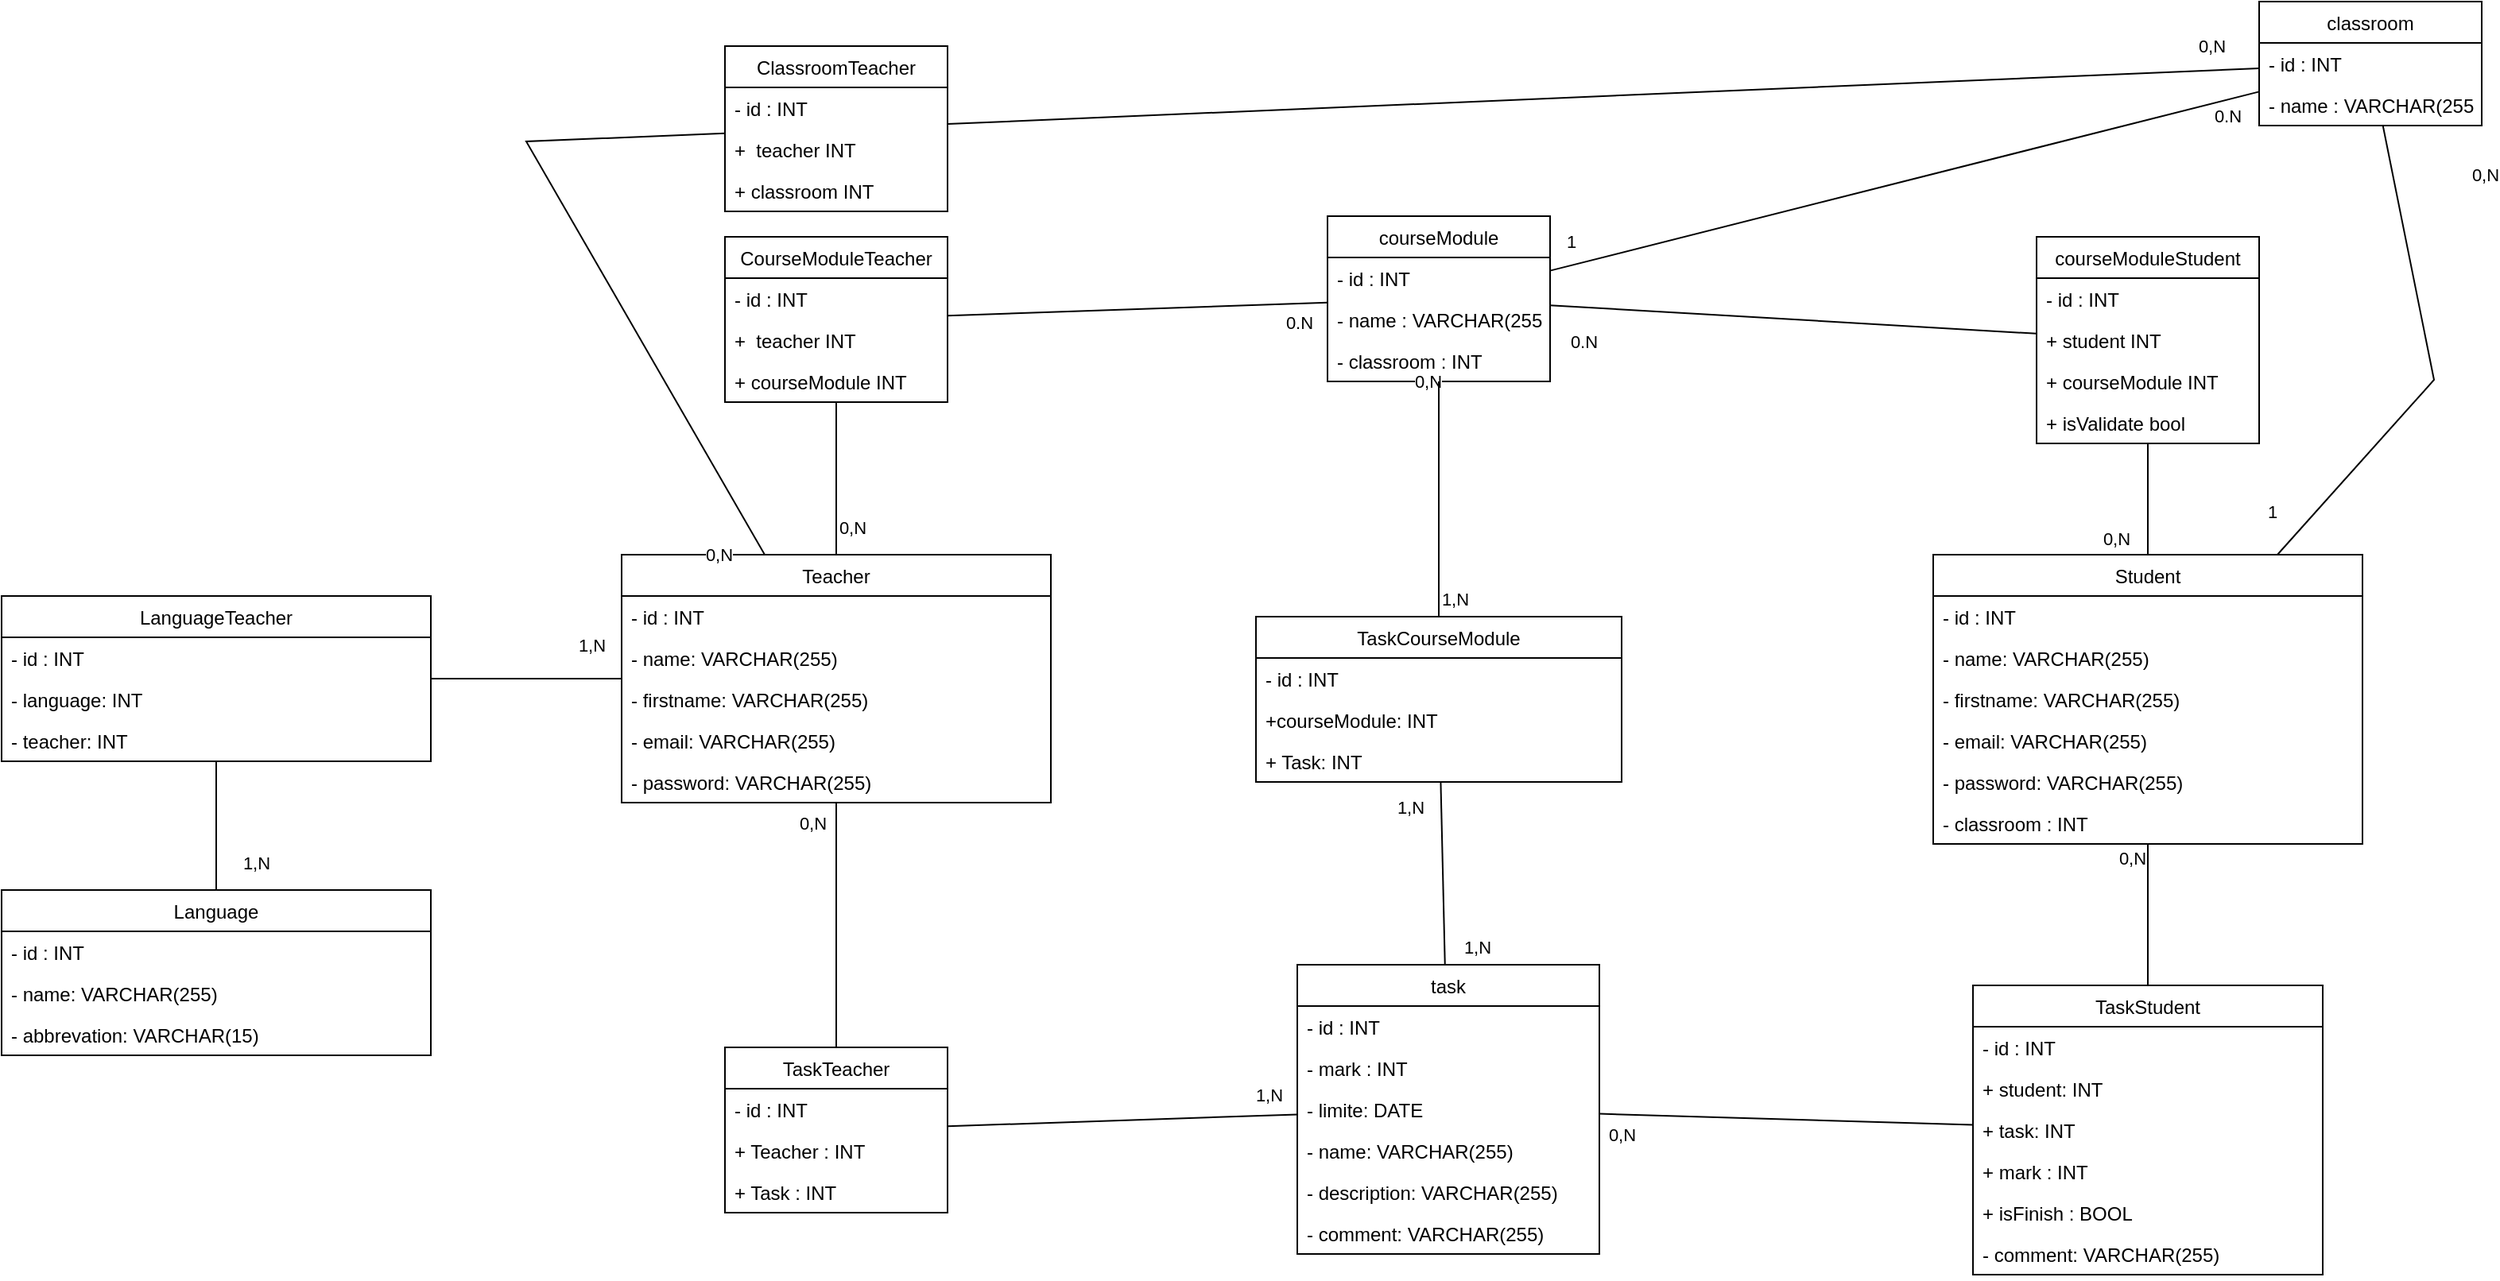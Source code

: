 <mxfile>
    <diagram name="Page-1" id="3xG2T29z0rlvSFvxgJJf">
        <mxGraphModel dx="2094" dy="1961" grid="1" gridSize="10" guides="1" tooltips="1" connect="1" arrows="1" fold="1" page="1" pageScale="1" pageWidth="827" pageHeight="1169" math="0" shadow="0">
            <root>
                <mxCell id="0"/>
                <mxCell id="1" parent="0"/>
                <mxCell id="dKtftk5tmEQ_xPAUpAuJ-1" value="Teacher" style="swimlane;fontStyle=0;childLayout=stackLayout;horizontal=1;startSize=26;fillColor=none;horizontalStack=0;resizeParent=1;resizeParentMax=0;resizeLast=0;collapsible=1;marginBottom=0;" parent="1" vertex="1">
                    <mxGeometry x="30" y="270" width="270" height="156" as="geometry"/>
                </mxCell>
                <mxCell id="dKtftk5tmEQ_xPAUpAuJ-4" value="- id : INT" style="text;strokeColor=none;fillColor=none;align=left;verticalAlign=top;spacingLeft=4;spacingRight=4;overflow=hidden;rotatable=0;points=[[0,0.5],[1,0.5]];portConstraint=eastwest;" parent="dKtftk5tmEQ_xPAUpAuJ-1" vertex="1">
                    <mxGeometry y="26" width="270" height="26" as="geometry"/>
                </mxCell>
                <mxCell id="dKtftk5tmEQ_xPAUpAuJ-2" value="- name: VARCHAR(255)" style="text;strokeColor=none;fillColor=none;align=left;verticalAlign=top;spacingLeft=4;spacingRight=4;overflow=hidden;rotatable=0;points=[[0,0.5],[1,0.5]];portConstraint=eastwest;" parent="dKtftk5tmEQ_xPAUpAuJ-1" vertex="1">
                    <mxGeometry y="52" width="270" height="26" as="geometry"/>
                </mxCell>
                <mxCell id="dKtftk5tmEQ_xPAUpAuJ-5" value="- firstname: VARCHAR(255)" style="text;strokeColor=none;fillColor=none;align=left;verticalAlign=top;spacingLeft=4;spacingRight=4;overflow=hidden;rotatable=0;points=[[0,0.5],[1,0.5]];portConstraint=eastwest;" parent="dKtftk5tmEQ_xPAUpAuJ-1" vertex="1">
                    <mxGeometry y="78" width="270" height="26" as="geometry"/>
                </mxCell>
                <mxCell id="dKtftk5tmEQ_xPAUpAuJ-3" value="- email: VARCHAR(255)" style="text;strokeColor=none;fillColor=none;align=left;verticalAlign=top;spacingLeft=4;spacingRight=4;overflow=hidden;rotatable=0;points=[[0,0.5],[1,0.5]];portConstraint=eastwest;" parent="dKtftk5tmEQ_xPAUpAuJ-1" vertex="1">
                    <mxGeometry y="104" width="270" height="26" as="geometry"/>
                </mxCell>
                <mxCell id="dKtftk5tmEQ_xPAUpAuJ-6" value="- password: VARCHAR(255)" style="text;strokeColor=none;fillColor=none;align=left;verticalAlign=top;spacingLeft=4;spacingRight=4;overflow=hidden;rotatable=0;points=[[0,0.5],[1,0.5]];portConstraint=eastwest;" parent="dKtftk5tmEQ_xPAUpAuJ-1" vertex="1">
                    <mxGeometry y="130" width="270" height="26" as="geometry"/>
                </mxCell>
                <mxCell id="dKtftk5tmEQ_xPAUpAuJ-8" value="Student" style="swimlane;fontStyle=0;childLayout=stackLayout;horizontal=1;startSize=26;fillColor=none;horizontalStack=0;resizeParent=1;resizeParentMax=0;resizeLast=0;collapsible=1;marginBottom=0;" parent="1" vertex="1">
                    <mxGeometry x="855" y="270" width="270" height="182" as="geometry"/>
                </mxCell>
                <mxCell id="dKtftk5tmEQ_xPAUpAuJ-9" value="- id : INT" style="text;strokeColor=none;fillColor=none;align=left;verticalAlign=top;spacingLeft=4;spacingRight=4;overflow=hidden;rotatable=0;points=[[0,0.5],[1,0.5]];portConstraint=eastwest;" parent="dKtftk5tmEQ_xPAUpAuJ-8" vertex="1">
                    <mxGeometry y="26" width="270" height="26" as="geometry"/>
                </mxCell>
                <mxCell id="dKtftk5tmEQ_xPAUpAuJ-10" value="- name: VARCHAR(255)" style="text;strokeColor=none;fillColor=none;align=left;verticalAlign=top;spacingLeft=4;spacingRight=4;overflow=hidden;rotatable=0;points=[[0,0.5],[1,0.5]];portConstraint=eastwest;" parent="dKtftk5tmEQ_xPAUpAuJ-8" vertex="1">
                    <mxGeometry y="52" width="270" height="26" as="geometry"/>
                </mxCell>
                <mxCell id="dKtftk5tmEQ_xPAUpAuJ-11" value="- firstname: VARCHAR(255)" style="text;strokeColor=none;fillColor=none;align=left;verticalAlign=top;spacingLeft=4;spacingRight=4;overflow=hidden;rotatable=0;points=[[0,0.5],[1,0.5]];portConstraint=eastwest;" parent="dKtftk5tmEQ_xPAUpAuJ-8" vertex="1">
                    <mxGeometry y="78" width="270" height="26" as="geometry"/>
                </mxCell>
                <mxCell id="dKtftk5tmEQ_xPAUpAuJ-12" value="- email: VARCHAR(255)" style="text;strokeColor=none;fillColor=none;align=left;verticalAlign=top;spacingLeft=4;spacingRight=4;overflow=hidden;rotatable=0;points=[[0,0.5],[1,0.5]];portConstraint=eastwest;" parent="dKtftk5tmEQ_xPAUpAuJ-8" vertex="1">
                    <mxGeometry y="104" width="270" height="26" as="geometry"/>
                </mxCell>
                <mxCell id="dKtftk5tmEQ_xPAUpAuJ-13" value="- password: VARCHAR(255)" style="text;strokeColor=none;fillColor=none;align=left;verticalAlign=top;spacingLeft=4;spacingRight=4;overflow=hidden;rotatable=0;points=[[0,0.5],[1,0.5]];portConstraint=eastwest;" parent="dKtftk5tmEQ_xPAUpAuJ-8" vertex="1">
                    <mxGeometry y="130" width="270" height="26" as="geometry"/>
                </mxCell>
                <mxCell id="39" value="- classroom : INT" style="text;strokeColor=none;fillColor=none;align=left;verticalAlign=top;spacingLeft=4;spacingRight=4;overflow=hidden;rotatable=0;points=[[0,0.5],[1,0.5]];portConstraint=eastwest;" parent="dKtftk5tmEQ_xPAUpAuJ-8" vertex="1">
                    <mxGeometry y="156" width="270" height="26" as="geometry"/>
                </mxCell>
                <mxCell id="dKtftk5tmEQ_xPAUpAuJ-14" value="courseModule" style="swimlane;fontStyle=0;childLayout=stackLayout;horizontal=1;startSize=26;fillColor=none;horizontalStack=0;resizeParent=1;resizeParentMax=0;resizeLast=0;collapsible=1;marginBottom=0;" parent="1" vertex="1">
                    <mxGeometry x="474" y="57" width="140" height="104" as="geometry"/>
                </mxCell>
                <mxCell id="dKtftk5tmEQ_xPAUpAuJ-15" value="- id : INT" style="text;strokeColor=none;fillColor=none;align=left;verticalAlign=top;spacingLeft=4;spacingRight=4;overflow=hidden;rotatable=0;points=[[0,0.5],[1,0.5]];portConstraint=eastwest;" parent="dKtftk5tmEQ_xPAUpAuJ-14" vertex="1">
                    <mxGeometry y="26" width="140" height="26" as="geometry"/>
                </mxCell>
                <mxCell id="dKtftk5tmEQ_xPAUpAuJ-16" value="- name : VARCHAR(255)" style="text;strokeColor=none;fillColor=none;align=left;verticalAlign=top;spacingLeft=4;spacingRight=4;overflow=hidden;rotatable=0;points=[[0,0.5],[1,0.5]];portConstraint=eastwest;" parent="dKtftk5tmEQ_xPAUpAuJ-14" vertex="1">
                    <mxGeometry y="52" width="140" height="26" as="geometry"/>
                </mxCell>
                <mxCell id="dKtftk5tmEQ_xPAUpAuJ-76" value="" style="endArrow=none;html=1;rounded=0;startArrow=none;" parent="dKtftk5tmEQ_xPAUpAuJ-14" source="32" target="dKtftk5tmEQ_xPAUpAuJ-14" edge="1">
                    <mxGeometry relative="1" as="geometry">
                        <mxPoint x="200" y="330" as="sourcePoint"/>
                        <mxPoint x="360" y="330" as="targetPoint"/>
                    </mxGeometry>
                </mxCell>
                <mxCell id="dKtftk5tmEQ_xPAUpAuJ-79" value="0,N" style="edgeLabel;html=1;align=center;verticalAlign=middle;resizable=0;points=[];" parent="dKtftk5tmEQ_xPAUpAuJ-76" vertex="1" connectable="0">
                    <mxGeometry x="0.801" y="3" relative="1" as="geometry">
                        <mxPoint x="-7" as="offset"/>
                    </mxGeometry>
                </mxCell>
                <mxCell id="32" value="- classroom : INT" style="text;strokeColor=none;fillColor=none;align=left;verticalAlign=top;spacingLeft=4;spacingRight=4;overflow=hidden;rotatable=0;points=[[0,0.5],[1,0.5]];portConstraint=eastwest;" parent="dKtftk5tmEQ_xPAUpAuJ-14" vertex="1">
                    <mxGeometry y="78" width="140" height="26" as="geometry"/>
                </mxCell>
                <mxCell id="dKtftk5tmEQ_xPAUpAuJ-18" value="courseModuleStudent" style="swimlane;fontStyle=0;childLayout=stackLayout;horizontal=1;startSize=26;fillColor=none;horizontalStack=0;resizeParent=1;resizeParentMax=0;resizeLast=0;collapsible=1;marginBottom=0;" parent="1" vertex="1">
                    <mxGeometry x="920" y="70" width="140" height="130" as="geometry"/>
                </mxCell>
                <mxCell id="62" value="- id : INT" style="text;strokeColor=none;fillColor=none;align=left;verticalAlign=top;spacingLeft=4;spacingRight=4;overflow=hidden;rotatable=0;points=[[0,0.5],[1,0.5]];portConstraint=eastwest;" parent="dKtftk5tmEQ_xPAUpAuJ-18" vertex="1">
                    <mxGeometry y="26" width="140" height="26" as="geometry"/>
                </mxCell>
                <mxCell id="dKtftk5tmEQ_xPAUpAuJ-19" value="+ student INT" style="text;strokeColor=none;fillColor=none;align=left;verticalAlign=top;spacingLeft=4;spacingRight=4;overflow=hidden;rotatable=0;points=[[0,0.5],[1,0.5]];portConstraint=eastwest;" parent="dKtftk5tmEQ_xPAUpAuJ-18" vertex="1">
                    <mxGeometry y="52" width="140" height="26" as="geometry"/>
                </mxCell>
                <mxCell id="dKtftk5tmEQ_xPAUpAuJ-20" value="+ courseModule INT" style="text;strokeColor=none;fillColor=none;align=left;verticalAlign=top;spacingLeft=4;spacingRight=4;overflow=hidden;rotatable=0;points=[[0,0.5],[1,0.5]];portConstraint=eastwest;" parent="dKtftk5tmEQ_xPAUpAuJ-18" vertex="1">
                    <mxGeometry y="78" width="140" height="26" as="geometry"/>
                </mxCell>
                <mxCell id="54" value="+ isValidate bool" style="text;strokeColor=none;fillColor=none;align=left;verticalAlign=top;spacingLeft=4;spacingRight=4;overflow=hidden;rotatable=0;points=[[0,0.5],[1,0.5]];portConstraint=eastwest;" parent="dKtftk5tmEQ_xPAUpAuJ-18" vertex="1">
                    <mxGeometry y="104" width="140" height="26" as="geometry"/>
                </mxCell>
                <mxCell id="dKtftk5tmEQ_xPAUpAuJ-22" value="CourseModuleTeacher" style="swimlane;fontStyle=0;childLayout=stackLayout;horizontal=1;startSize=26;fillColor=none;horizontalStack=0;resizeParent=1;resizeParentMax=0;resizeLast=0;collapsible=1;marginBottom=0;" parent="1" vertex="1">
                    <mxGeometry x="95" y="70" width="140" height="104" as="geometry"/>
                </mxCell>
                <mxCell id="60" value="- id : INT" style="text;strokeColor=none;fillColor=none;align=left;verticalAlign=top;spacingLeft=4;spacingRight=4;overflow=hidden;rotatable=0;points=[[0,0.5],[1,0.5]];portConstraint=eastwest;" parent="dKtftk5tmEQ_xPAUpAuJ-22" vertex="1">
                    <mxGeometry y="26" width="140" height="26" as="geometry"/>
                </mxCell>
                <mxCell id="dKtftk5tmEQ_xPAUpAuJ-23" value="+  teacher INT" style="text;strokeColor=none;fillColor=none;align=left;verticalAlign=top;spacingLeft=4;spacingRight=4;overflow=hidden;rotatable=0;points=[[0,0.5],[1,0.5]];portConstraint=eastwest;" parent="dKtftk5tmEQ_xPAUpAuJ-22" vertex="1">
                    <mxGeometry y="52" width="140" height="26" as="geometry"/>
                </mxCell>
                <mxCell id="dKtftk5tmEQ_xPAUpAuJ-24" value="+ courseModule INT" style="text;strokeColor=none;fillColor=none;align=left;verticalAlign=top;spacingLeft=4;spacingRight=4;overflow=hidden;rotatable=0;points=[[0,0.5],[1,0.5]];portConstraint=eastwest;" parent="dKtftk5tmEQ_xPAUpAuJ-22" vertex="1">
                    <mxGeometry y="78" width="140" height="26" as="geometry"/>
                </mxCell>
                <mxCell id="dKtftk5tmEQ_xPAUpAuJ-25" value="task" style="swimlane;fontStyle=0;childLayout=stackLayout;horizontal=1;startSize=26;fillColor=none;horizontalStack=0;resizeParent=1;resizeParentMax=0;resizeLast=0;collapsible=1;marginBottom=0;" parent="1" vertex="1">
                    <mxGeometry x="455" y="528" width="190" height="182" as="geometry"/>
                </mxCell>
                <mxCell id="dKtftk5tmEQ_xPAUpAuJ-26" value="- id : INT" style="text;strokeColor=none;fillColor=none;align=left;verticalAlign=top;spacingLeft=4;spacingRight=4;overflow=hidden;rotatable=0;points=[[0,0.5],[1,0.5]];portConstraint=eastwest;" parent="dKtftk5tmEQ_xPAUpAuJ-25" vertex="1">
                    <mxGeometry y="26" width="190" height="26" as="geometry"/>
                </mxCell>
                <mxCell id="dKtftk5tmEQ_xPAUpAuJ-27" value="- mark : INT" style="text;strokeColor=none;fillColor=none;align=left;verticalAlign=top;spacingLeft=4;spacingRight=4;overflow=hidden;rotatable=0;points=[[0,0.5],[1,0.5]];portConstraint=eastwest;" parent="dKtftk5tmEQ_xPAUpAuJ-25" vertex="1">
                    <mxGeometry y="52" width="190" height="26" as="geometry"/>
                </mxCell>
                <mxCell id="dKtftk5tmEQ_xPAUpAuJ-71" value="- limite: DATE" style="text;strokeColor=none;fillColor=none;align=left;verticalAlign=top;spacingLeft=4;spacingRight=4;overflow=hidden;rotatable=0;points=[[0,0.5],[1,0.5]];portConstraint=eastwest;" parent="dKtftk5tmEQ_xPAUpAuJ-25" vertex="1">
                    <mxGeometry y="78" width="190" height="26" as="geometry"/>
                </mxCell>
                <mxCell id="4" value="- name: VARCHAR(255)" style="text;strokeColor=none;fillColor=none;align=left;verticalAlign=top;spacingLeft=4;spacingRight=4;overflow=hidden;rotatable=0;points=[[0,0.5],[1,0.5]];portConstraint=eastwest;" parent="dKtftk5tmEQ_xPAUpAuJ-25" vertex="1">
                    <mxGeometry y="104" width="190" height="26" as="geometry"/>
                </mxCell>
                <mxCell id="6" value="- description: VARCHAR(255)" style="text;strokeColor=none;fillColor=none;align=left;verticalAlign=top;spacingLeft=4;spacingRight=4;overflow=hidden;rotatable=0;points=[[0,0.5],[1,0.5]];portConstraint=eastwest;" parent="dKtftk5tmEQ_xPAUpAuJ-25" vertex="1">
                    <mxGeometry y="130" width="190" height="26" as="geometry"/>
                </mxCell>
                <mxCell id="2" value="- comment: VARCHAR(255)" style="text;strokeColor=none;fillColor=none;align=left;verticalAlign=top;spacingLeft=4;spacingRight=4;overflow=hidden;rotatable=0;points=[[0,0.5],[1,0.5]];portConstraint=eastwest;" parent="dKtftk5tmEQ_xPAUpAuJ-25" vertex="1">
                    <mxGeometry y="156" width="190" height="26" as="geometry"/>
                </mxCell>
                <mxCell id="dKtftk5tmEQ_xPAUpAuJ-29" value="" style="endArrow=none;html=1;rounded=0;exitX=0.5;exitY=0;exitDx=0;exitDy=0;" parent="1" source="dKtftk5tmEQ_xPAUpAuJ-1" target="dKtftk5tmEQ_xPAUpAuJ-22" edge="1">
                    <mxGeometry relative="1" as="geometry">
                        <mxPoint x="330" y="260" as="sourcePoint"/>
                        <mxPoint x="490" y="260" as="targetPoint"/>
                    </mxGeometry>
                </mxCell>
                <mxCell id="dKtftk5tmEQ_xPAUpAuJ-30" value="0,N" style="edgeLabel;html=1;align=center;verticalAlign=middle;resizable=0;points=[];" parent="dKtftk5tmEQ_xPAUpAuJ-29" vertex="1" connectable="0">
                    <mxGeometry x="-0.401" y="-2" relative="1" as="geometry">
                        <mxPoint x="8" y="12" as="offset"/>
                    </mxGeometry>
                </mxCell>
                <mxCell id="dKtftk5tmEQ_xPAUpAuJ-33" value="" style="endArrow=none;html=1;rounded=0;" parent="1" source="dKtftk5tmEQ_xPAUpAuJ-14" target="dKtftk5tmEQ_xPAUpAuJ-22" edge="1">
                    <mxGeometry relative="1" as="geometry">
                        <mxPoint x="230" y="270" as="sourcePoint"/>
                        <mxPoint x="230" y="148" as="targetPoint"/>
                    </mxGeometry>
                </mxCell>
                <mxCell id="dKtftk5tmEQ_xPAUpAuJ-34" value="0.N" style="edgeLabel;html=1;align=center;verticalAlign=middle;resizable=0;points=[];" parent="dKtftk5tmEQ_xPAUpAuJ-33" vertex="1" connectable="0">
                    <mxGeometry x="-0.401" y="-2" relative="1" as="geometry">
                        <mxPoint x="53" y="12" as="offset"/>
                    </mxGeometry>
                </mxCell>
                <mxCell id="dKtftk5tmEQ_xPAUpAuJ-37" value="" style="endArrow=none;html=1;rounded=0;" parent="1" source="dKtftk5tmEQ_xPAUpAuJ-14" target="dKtftk5tmEQ_xPAUpAuJ-18" edge="1">
                    <mxGeometry relative="1" as="geometry">
                        <mxPoint x="630" y="120" as="sourcePoint"/>
                        <mxPoint x="790" y="120" as="targetPoint"/>
                    </mxGeometry>
                </mxCell>
                <mxCell id="dKtftk5tmEQ_xPAUpAuJ-38" value="0.N" style="edgeLabel;html=1;align=center;verticalAlign=middle;resizable=0;points=[];" parent="dKtftk5tmEQ_xPAUpAuJ-37" vertex="1" connectable="0">
                    <mxGeometry x="-0.86" y="-1" relative="1" as="geometry">
                        <mxPoint x="-1" y="20" as="offset"/>
                    </mxGeometry>
                </mxCell>
                <mxCell id="dKtftk5tmEQ_xPAUpAuJ-40" value="" style="endArrow=none;html=1;rounded=0;" parent="1" source="dKtftk5tmEQ_xPAUpAuJ-18" target="dKtftk5tmEQ_xPAUpAuJ-8" edge="1">
                    <mxGeometry relative="1" as="geometry">
                        <mxPoint x="330" y="260" as="sourcePoint"/>
                        <mxPoint x="490" y="260" as="targetPoint"/>
                    </mxGeometry>
                </mxCell>
                <mxCell id="dKtftk5tmEQ_xPAUpAuJ-41" value="0,N" style="edgeLabel;html=1;align=center;verticalAlign=middle;resizable=0;points=[];" parent="dKtftk5tmEQ_xPAUpAuJ-40" vertex="1" connectable="0">
                    <mxGeometry x="0.813" y="-2" relative="1" as="geometry">
                        <mxPoint x="-18" y="-4" as="offset"/>
                    </mxGeometry>
                </mxCell>
                <mxCell id="dKtftk5tmEQ_xPAUpAuJ-48" value="TaskStudent" style="swimlane;fontStyle=0;childLayout=stackLayout;horizontal=1;startSize=26;fillColor=none;horizontalStack=0;resizeParent=1;resizeParentMax=0;resizeLast=0;collapsible=1;marginBottom=0;" parent="1" vertex="1">
                    <mxGeometry x="880" y="541" width="220" height="182" as="geometry"/>
                </mxCell>
                <mxCell id="57" value="- id : INT" style="text;strokeColor=none;fillColor=none;align=left;verticalAlign=top;spacingLeft=4;spacingRight=4;overflow=hidden;rotatable=0;points=[[0,0.5],[1,0.5]];portConstraint=eastwest;" parent="dKtftk5tmEQ_xPAUpAuJ-48" vertex="1">
                    <mxGeometry y="26" width="220" height="26" as="geometry"/>
                </mxCell>
                <mxCell id="dKtftk5tmEQ_xPAUpAuJ-49" value="+ student: INT" style="text;strokeColor=none;fillColor=none;align=left;verticalAlign=top;spacingLeft=4;spacingRight=4;overflow=hidden;rotatable=0;points=[[0,0.5],[1,0.5]];portConstraint=eastwest;" parent="dKtftk5tmEQ_xPAUpAuJ-48" vertex="1">
                    <mxGeometry y="52" width="220" height="26" as="geometry"/>
                </mxCell>
                <mxCell id="dKtftk5tmEQ_xPAUpAuJ-50" value="+ task: INT " style="text;strokeColor=none;fillColor=none;align=left;verticalAlign=top;spacingLeft=4;spacingRight=4;overflow=hidden;rotatable=0;points=[[0,0.5],[1,0.5]];portConstraint=eastwest;" parent="dKtftk5tmEQ_xPAUpAuJ-48" vertex="1">
                    <mxGeometry y="78" width="220" height="26" as="geometry"/>
                </mxCell>
                <mxCell id="dKtftk5tmEQ_xPAUpAuJ-51" value="+ mark : INT" style="text;strokeColor=none;fillColor=none;align=left;verticalAlign=top;spacingLeft=4;spacingRight=4;overflow=hidden;rotatable=0;points=[[0,0.5],[1,0.5]];portConstraint=eastwest;" parent="dKtftk5tmEQ_xPAUpAuJ-48" vertex="1">
                    <mxGeometry y="104" width="220" height="26" as="geometry"/>
                </mxCell>
                <mxCell id="28" value="+ isFinish : BOOL" style="text;strokeColor=none;fillColor=none;align=left;verticalAlign=top;spacingLeft=4;spacingRight=4;overflow=hidden;rotatable=0;points=[[0,0.5],[1,0.5]];portConstraint=eastwest;" parent="dKtftk5tmEQ_xPAUpAuJ-48" vertex="1">
                    <mxGeometry y="130" width="220" height="26" as="geometry"/>
                </mxCell>
                <mxCell id="55" value="- comment: VARCHAR(255)" style="text;strokeColor=none;fillColor=none;align=left;verticalAlign=top;spacingLeft=4;spacingRight=4;overflow=hidden;rotatable=0;points=[[0,0.5],[1,0.5]];portConstraint=eastwest;" parent="dKtftk5tmEQ_xPAUpAuJ-48" vertex="1">
                    <mxGeometry y="156" width="220" height="26" as="geometry"/>
                </mxCell>
                <mxCell id="dKtftk5tmEQ_xPAUpAuJ-52" value="" style="endArrow=none;html=1;rounded=0;" parent="1" source="dKtftk5tmEQ_xPAUpAuJ-8" target="dKtftk5tmEQ_xPAUpAuJ-48" edge="1">
                    <mxGeometry relative="1" as="geometry">
                        <mxPoint x="680" y="500" as="sourcePoint"/>
                        <mxPoint x="840" y="500" as="targetPoint"/>
                    </mxGeometry>
                </mxCell>
                <mxCell id="dKtftk5tmEQ_xPAUpAuJ-55" value="0,N" style="edgeLabel;html=1;align=center;verticalAlign=middle;resizable=0;points=[];" parent="dKtftk5tmEQ_xPAUpAuJ-52" vertex="1" connectable="0">
                    <mxGeometry x="-0.816" relative="1" as="geometry">
                        <mxPoint x="-10" y="1" as="offset"/>
                    </mxGeometry>
                </mxCell>
                <mxCell id="dKtftk5tmEQ_xPAUpAuJ-53" value="" style="endArrow=none;html=1;rounded=0;" parent="1" source="dKtftk5tmEQ_xPAUpAuJ-25" target="dKtftk5tmEQ_xPAUpAuJ-48" edge="1">
                    <mxGeometry relative="1" as="geometry">
                        <mxPoint x="680" y="500" as="sourcePoint"/>
                        <mxPoint x="840" y="500" as="targetPoint"/>
                    </mxGeometry>
                </mxCell>
                <mxCell id="dKtftk5tmEQ_xPAUpAuJ-56" value="0,N" style="edgeLabel;html=1;align=center;verticalAlign=middle;resizable=0;points=[];" parent="dKtftk5tmEQ_xPAUpAuJ-53" vertex="1" connectable="0">
                    <mxGeometry x="-0.88" y="-2" relative="1" as="geometry">
                        <mxPoint y="11" as="offset"/>
                    </mxGeometry>
                </mxCell>
                <mxCell id="dKtftk5tmEQ_xPAUpAuJ-62" value="TaskTeacher" style="swimlane;fontStyle=0;childLayout=stackLayout;horizontal=1;startSize=26;fillColor=none;horizontalStack=0;resizeParent=1;resizeParentMax=0;resizeLast=0;collapsible=1;marginBottom=0;" parent="1" vertex="1">
                    <mxGeometry x="95" y="580" width="140" height="104" as="geometry"/>
                </mxCell>
                <mxCell id="59" value="- id : INT" style="text;strokeColor=none;fillColor=none;align=left;verticalAlign=top;spacingLeft=4;spacingRight=4;overflow=hidden;rotatable=0;points=[[0,0.5],[1,0.5]];portConstraint=eastwest;" parent="dKtftk5tmEQ_xPAUpAuJ-62" vertex="1">
                    <mxGeometry y="26" width="140" height="26" as="geometry"/>
                </mxCell>
                <mxCell id="dKtftk5tmEQ_xPAUpAuJ-63" value="+ Teacher : INT" style="text;strokeColor=none;fillColor=none;align=left;verticalAlign=top;spacingLeft=4;spacingRight=4;overflow=hidden;rotatable=0;points=[[0,0.5],[1,0.5]];portConstraint=eastwest;" parent="dKtftk5tmEQ_xPAUpAuJ-62" vertex="1">
                    <mxGeometry y="52" width="140" height="26" as="geometry"/>
                </mxCell>
                <mxCell id="dKtftk5tmEQ_xPAUpAuJ-64" value="+ Task : INT" style="text;strokeColor=none;fillColor=none;align=left;verticalAlign=top;spacingLeft=4;spacingRight=4;overflow=hidden;rotatable=0;points=[[0,0.5],[1,0.5]];portConstraint=eastwest;" parent="dKtftk5tmEQ_xPAUpAuJ-62" vertex="1">
                    <mxGeometry y="78" width="140" height="26" as="geometry"/>
                </mxCell>
                <mxCell id="dKtftk5tmEQ_xPAUpAuJ-66" value="" style="endArrow=none;html=1;rounded=0;" parent="1" source="dKtftk5tmEQ_xPAUpAuJ-62" target="dKtftk5tmEQ_xPAUpAuJ-25" edge="1">
                    <mxGeometry relative="1" as="geometry">
                        <mxPoint x="680" y="400" as="sourcePoint"/>
                        <mxPoint x="840" y="400" as="targetPoint"/>
                    </mxGeometry>
                </mxCell>
                <mxCell id="dKtftk5tmEQ_xPAUpAuJ-70" value="1,N" style="edgeLabel;html=1;align=center;verticalAlign=middle;resizable=0;points=[];" parent="dKtftk5tmEQ_xPAUpAuJ-66" vertex="1" connectable="0">
                    <mxGeometry x="0.861" y="-1" relative="1" as="geometry">
                        <mxPoint x="-3" y="-14" as="offset"/>
                    </mxGeometry>
                </mxCell>
                <mxCell id="dKtftk5tmEQ_xPAUpAuJ-67" value="" style="endArrow=none;html=1;rounded=0;" parent="1" source="dKtftk5tmEQ_xPAUpAuJ-62" target="dKtftk5tmEQ_xPAUpAuJ-1" edge="1">
                    <mxGeometry relative="1" as="geometry">
                        <mxPoint x="680" y="400" as="sourcePoint"/>
                        <mxPoint x="840" y="400" as="targetPoint"/>
                    </mxGeometry>
                </mxCell>
                <mxCell id="dKtftk5tmEQ_xPAUpAuJ-69" value="0,N" style="edgeLabel;html=1;align=center;verticalAlign=middle;resizable=0;points=[];" parent="dKtftk5tmEQ_xPAUpAuJ-67" vertex="1" connectable="0">
                    <mxGeometry x="0.831" y="-1" relative="1" as="geometry">
                        <mxPoint x="-16" as="offset"/>
                    </mxGeometry>
                </mxCell>
                <mxCell id="dKtftk5tmEQ_xPAUpAuJ-72" value="TaskCourseModule" style="swimlane;fontStyle=0;childLayout=stackLayout;horizontal=1;startSize=26;fillColor=none;horizontalStack=0;resizeParent=1;resizeParentMax=0;resizeLast=0;collapsible=1;marginBottom=0;" parent="1" vertex="1">
                    <mxGeometry x="429" y="309" width="230" height="104" as="geometry"/>
                </mxCell>
                <mxCell id="56" value="- id : INT" style="text;strokeColor=none;fillColor=none;align=left;verticalAlign=top;spacingLeft=4;spacingRight=4;overflow=hidden;rotatable=0;points=[[0,0.5],[1,0.5]];portConstraint=eastwest;" parent="dKtftk5tmEQ_xPAUpAuJ-72" vertex="1">
                    <mxGeometry y="26" width="230" height="26" as="geometry"/>
                </mxCell>
                <mxCell id="dKtftk5tmEQ_xPAUpAuJ-73" value="+courseModule: INT" style="text;strokeColor=none;fillColor=none;align=left;verticalAlign=top;spacingLeft=4;spacingRight=4;overflow=hidden;rotatable=0;points=[[0,0.5],[1,0.5]];portConstraint=eastwest;" parent="dKtftk5tmEQ_xPAUpAuJ-72" vertex="1">
                    <mxGeometry y="52" width="230" height="26" as="geometry"/>
                </mxCell>
                <mxCell id="dKtftk5tmEQ_xPAUpAuJ-74" value="+ Task: INT" style="text;strokeColor=none;fillColor=none;align=left;verticalAlign=top;spacingLeft=4;spacingRight=4;overflow=hidden;rotatable=0;points=[[0,0.5],[1,0.5]];portConstraint=eastwest;" parent="dKtftk5tmEQ_xPAUpAuJ-72" vertex="1">
                    <mxGeometry y="78" width="230" height="26" as="geometry"/>
                </mxCell>
                <mxCell id="dKtftk5tmEQ_xPAUpAuJ-81" value="" style="endArrow=none;html=1;rounded=0;" parent="1" source="dKtftk5tmEQ_xPAUpAuJ-25" target="dKtftk5tmEQ_xPAUpAuJ-72" edge="1">
                    <mxGeometry relative="1" as="geometry">
                        <mxPoint x="680" y="400" as="sourcePoint"/>
                        <mxPoint x="840" y="400" as="targetPoint"/>
                    </mxGeometry>
                </mxCell>
                <mxCell id="dKtftk5tmEQ_xPAUpAuJ-82" value="1,N" style="edgeLabel;html=1;align=center;verticalAlign=middle;resizable=0;points=[];" parent="dKtftk5tmEQ_xPAUpAuJ-81" vertex="1" connectable="0">
                    <mxGeometry x="-0.8" relative="1" as="geometry">
                        <mxPoint x="20" as="offset"/>
                    </mxGeometry>
                </mxCell>
                <mxCell id="dKtftk5tmEQ_xPAUpAuJ-83" value="1,N" style="edgeLabel;html=1;align=center;verticalAlign=middle;resizable=0;points=[];" parent="dKtftk5tmEQ_xPAUpAuJ-81" vertex="1" connectable="0">
                    <mxGeometry x="0.733" y="2" relative="1" as="geometry">
                        <mxPoint x="-18" as="offset"/>
                    </mxGeometry>
                </mxCell>
                <mxCell id="8" value="Language" style="swimlane;fontStyle=0;childLayout=stackLayout;horizontal=1;startSize=26;fillColor=none;horizontalStack=0;resizeParent=1;resizeParentMax=0;resizeLast=0;collapsible=1;marginBottom=0;" parent="1" vertex="1">
                    <mxGeometry x="-360" y="481" width="270" height="104" as="geometry"/>
                </mxCell>
                <mxCell id="9" value="- id : INT" style="text;strokeColor=none;fillColor=none;align=left;verticalAlign=top;spacingLeft=4;spacingRight=4;overflow=hidden;rotatable=0;points=[[0,0.5],[1,0.5]];portConstraint=eastwest;" parent="8" vertex="1">
                    <mxGeometry y="26" width="270" height="26" as="geometry"/>
                </mxCell>
                <mxCell id="10" value="- name: VARCHAR(255)" style="text;strokeColor=none;fillColor=none;align=left;verticalAlign=top;spacingLeft=4;spacingRight=4;overflow=hidden;rotatable=0;points=[[0,0.5],[1,0.5]];portConstraint=eastwest;" parent="8" vertex="1">
                    <mxGeometry y="52" width="270" height="26" as="geometry"/>
                </mxCell>
                <mxCell id="14" value="- abbrevation: VARCHAR(15)" style="text;strokeColor=none;fillColor=none;align=left;verticalAlign=top;spacingLeft=4;spacingRight=4;overflow=hidden;rotatable=0;points=[[0,0.5],[1,0.5]];portConstraint=eastwest;" parent="8" vertex="1">
                    <mxGeometry y="78" width="270" height="26" as="geometry"/>
                </mxCell>
                <mxCell id="15" value="LanguageTeacher" style="swimlane;fontStyle=0;childLayout=stackLayout;horizontal=1;startSize=26;fillColor=none;horizontalStack=0;resizeParent=1;resizeParentMax=0;resizeLast=0;collapsible=1;marginBottom=0;" parent="1" vertex="1">
                    <mxGeometry x="-360" y="296" width="270" height="104" as="geometry"/>
                </mxCell>
                <mxCell id="63" value="- id : INT" style="text;strokeColor=none;fillColor=none;align=left;verticalAlign=top;spacingLeft=4;spacingRight=4;overflow=hidden;rotatable=0;points=[[0,0.5],[1,0.5]];portConstraint=eastwest;" parent="15" vertex="1">
                    <mxGeometry y="26" width="270" height="26" as="geometry"/>
                </mxCell>
                <mxCell id="16" value="- language: INT" style="text;strokeColor=none;fillColor=none;align=left;verticalAlign=top;spacingLeft=4;spacingRight=4;overflow=hidden;rotatable=0;points=[[0,0.5],[1,0.5]];portConstraint=eastwest;" parent="15" vertex="1">
                    <mxGeometry y="52" width="270" height="26" as="geometry"/>
                </mxCell>
                <mxCell id="17" value="- teacher: INT" style="text;strokeColor=none;fillColor=none;align=left;verticalAlign=top;spacingLeft=4;spacingRight=4;overflow=hidden;rotatable=0;points=[[0,0.5],[1,0.5]];portConstraint=eastwest;" parent="15" vertex="1">
                    <mxGeometry y="78" width="270" height="26" as="geometry"/>
                </mxCell>
                <mxCell id="20" value="" style="endArrow=none;html=1;rounded=0;" parent="1" source="15" target="8" edge="1">
                    <mxGeometry relative="1" as="geometry">
                        <mxPoint x="175" y="280" as="sourcePoint"/>
                        <mxPoint x="175" y="158" as="targetPoint"/>
                    </mxGeometry>
                </mxCell>
                <mxCell id="22" value="1,N" style="edgeLabel;html=1;align=center;verticalAlign=middle;resizable=0;points=[];" parent="20" vertex="1" connectable="0">
                    <mxGeometry x="0.656" relative="1" as="geometry">
                        <mxPoint x="25" y="-3" as="offset"/>
                    </mxGeometry>
                </mxCell>
                <mxCell id="24" value="" style="endArrow=none;html=1;rounded=0;" parent="1" source="15" target="dKtftk5tmEQ_xPAUpAuJ-1" edge="1">
                    <mxGeometry relative="1" as="geometry">
                        <mxPoint x="-260" y="440" as="sourcePoint"/>
                        <mxPoint x="-370" y="440" as="targetPoint"/>
                    </mxGeometry>
                </mxCell>
                <mxCell id="26" value="1,N" style="edgeLabel;html=1;align=center;verticalAlign=middle;resizable=0;points=[];" parent="24" vertex="1" connectable="0">
                    <mxGeometry x="0.656" relative="1" as="geometry">
                        <mxPoint x="1" y="-21" as="offset"/>
                    </mxGeometry>
                </mxCell>
                <mxCell id="29" value="classroom" style="swimlane;fontStyle=0;childLayout=stackLayout;horizontal=1;startSize=26;fillColor=none;horizontalStack=0;resizeParent=1;resizeParentMax=0;resizeLast=0;collapsible=1;marginBottom=0;" parent="1" vertex="1">
                    <mxGeometry x="1060" y="-78" width="140" height="78" as="geometry"/>
                </mxCell>
                <mxCell id="30" value="- id : INT" style="text;strokeColor=none;fillColor=none;align=left;verticalAlign=top;spacingLeft=4;spacingRight=4;overflow=hidden;rotatable=0;points=[[0,0.5],[1,0.5]];portConstraint=eastwest;" parent="29" vertex="1">
                    <mxGeometry y="26" width="140" height="26" as="geometry"/>
                </mxCell>
                <mxCell id="31" value="- name : VARCHAR(255)" style="text;strokeColor=none;fillColor=none;align=left;verticalAlign=top;spacingLeft=4;spacingRight=4;overflow=hidden;rotatable=0;points=[[0,0.5],[1,0.5]];portConstraint=eastwest;" parent="29" vertex="1">
                    <mxGeometry y="52" width="140" height="26" as="geometry"/>
                </mxCell>
                <mxCell id="33" value="" style="endArrow=none;html=1;rounded=0;" parent="1" source="dKtftk5tmEQ_xPAUpAuJ-72" target="32" edge="1">
                    <mxGeometry relative="1" as="geometry">
                        <mxPoint x="550" y="309" as="sourcePoint"/>
                        <mxPoint x="550" y="148" as="targetPoint"/>
                    </mxGeometry>
                </mxCell>
                <mxCell id="35" value="1,N" style="edgeLabel;html=1;align=center;verticalAlign=middle;resizable=0;points=[];" parent="33" vertex="1" connectable="0">
                    <mxGeometry x="-0.851" y="1" relative="1" as="geometry">
                        <mxPoint x="11" as="offset"/>
                    </mxGeometry>
                </mxCell>
                <mxCell id="36" value="" style="endArrow=none;html=1;rounded=0;" parent="1" source="dKtftk5tmEQ_xPAUpAuJ-14" target="29" edge="1">
                    <mxGeometry relative="1" as="geometry">
                        <mxPoint x="624" y="119" as="sourcePoint"/>
                        <mxPoint x="930" y="119" as="targetPoint"/>
                    </mxGeometry>
                </mxCell>
                <mxCell id="37" value="1" style="edgeLabel;html=1;align=center;verticalAlign=middle;resizable=0;points=[];" parent="36" vertex="1" connectable="0">
                    <mxGeometry x="-0.86" y="-1" relative="1" as="geometry">
                        <mxPoint x="-19" y="-12" as="offset"/>
                    </mxGeometry>
                </mxCell>
                <mxCell id="38" value="0,N" style="edgeLabel;html=1;align=center;verticalAlign=middle;resizable=0;points=[];" parent="36" vertex="1" connectable="0">
                    <mxGeometry x="0.82" y="-4" relative="1" as="geometry">
                        <mxPoint x="9" y="-43" as="offset"/>
                    </mxGeometry>
                </mxCell>
                <mxCell id="40" value="" style="endArrow=none;html=1;rounded=0;" parent="1" source="dKtftk5tmEQ_xPAUpAuJ-8" target="29" edge="1">
                    <mxGeometry relative="1" as="geometry">
                        <mxPoint x="624" y="89.795" as="sourcePoint"/>
                        <mxPoint x="1251" y="-171.795" as="targetPoint"/>
                        <Array as="points">
                            <mxPoint x="1170" y="160"/>
                        </Array>
                    </mxGeometry>
                </mxCell>
                <mxCell id="41" value="1" style="edgeLabel;html=1;align=center;verticalAlign=middle;resizable=0;points=[];" parent="40" vertex="1" connectable="0">
                    <mxGeometry x="-0.86" y="-1" relative="1" as="geometry">
                        <mxPoint x="-19" y="-12" as="offset"/>
                    </mxGeometry>
                </mxCell>
                <mxCell id="42" value="0,N" style="edgeLabel;html=1;align=center;verticalAlign=middle;resizable=0;points=[];" parent="40" vertex="1" connectable="0">
                    <mxGeometry x="0.82" y="-4" relative="1" as="geometry">
                        <mxPoint x="54" y="4" as="offset"/>
                    </mxGeometry>
                </mxCell>
                <mxCell id="43" value="ClassroomTeacher" style="swimlane;fontStyle=0;childLayout=stackLayout;horizontal=1;startSize=26;fillColor=none;horizontalStack=0;resizeParent=1;resizeParentMax=0;resizeLast=0;collapsible=1;marginBottom=0;" parent="1" vertex="1">
                    <mxGeometry x="95" y="-50" width="140" height="104" as="geometry"/>
                </mxCell>
                <mxCell id="61" value="- id : INT" style="text;strokeColor=none;fillColor=none;align=left;verticalAlign=top;spacingLeft=4;spacingRight=4;overflow=hidden;rotatable=0;points=[[0,0.5],[1,0.5]];portConstraint=eastwest;" parent="43" vertex="1">
                    <mxGeometry y="26" width="140" height="26" as="geometry"/>
                </mxCell>
                <mxCell id="44" value="+  teacher INT" style="text;strokeColor=none;fillColor=none;align=left;verticalAlign=top;spacingLeft=4;spacingRight=4;overflow=hidden;rotatable=0;points=[[0,0.5],[1,0.5]];portConstraint=eastwest;" parent="43" vertex="1">
                    <mxGeometry y="52" width="140" height="26" as="geometry"/>
                </mxCell>
                <mxCell id="45" value="+ classroom INT" style="text;strokeColor=none;fillColor=none;align=left;verticalAlign=top;spacingLeft=4;spacingRight=4;overflow=hidden;rotatable=0;points=[[0,0.5],[1,0.5]];portConstraint=eastwest;" parent="43" vertex="1">
                    <mxGeometry y="78" width="140" height="26" as="geometry"/>
                </mxCell>
                <mxCell id="46" value="" style="endArrow=none;html=1;rounded=0;" parent="1" source="dKtftk5tmEQ_xPAUpAuJ-1" target="43" edge="1">
                    <mxGeometry relative="1" as="geometry">
                        <mxPoint x="175" y="280" as="sourcePoint"/>
                        <mxPoint x="175" y="158" as="targetPoint"/>
                        <Array as="points">
                            <mxPoint x="-30" y="10"/>
                        </Array>
                    </mxGeometry>
                </mxCell>
                <mxCell id="47" value="0,N" style="edgeLabel;html=1;align=center;verticalAlign=middle;resizable=0;points=[];" parent="46" vertex="1" connectable="0">
                    <mxGeometry x="-0.401" y="-2" relative="1" as="geometry">
                        <mxPoint x="33" y="111" as="offset"/>
                    </mxGeometry>
                </mxCell>
                <mxCell id="51" value="" style="endArrow=none;html=1;rounded=0;" parent="1" source="29" target="43" edge="1">
                    <mxGeometry relative="1" as="geometry">
                        <mxPoint x="870" y="-130" as="sourcePoint"/>
                        <mxPoint x="245" y="119" as="targetPoint"/>
                    </mxGeometry>
                </mxCell>
                <mxCell id="52" value="0.N" style="edgeLabel;html=1;align=center;verticalAlign=middle;resizable=0;points=[];" parent="51" vertex="1" connectable="0">
                    <mxGeometry x="-0.401" y="-2" relative="1" as="geometry">
                        <mxPoint x="227" y="21" as="offset"/>
                    </mxGeometry>
                </mxCell>
            </root>
        </mxGraphModel>
    </diagram>
</mxfile>